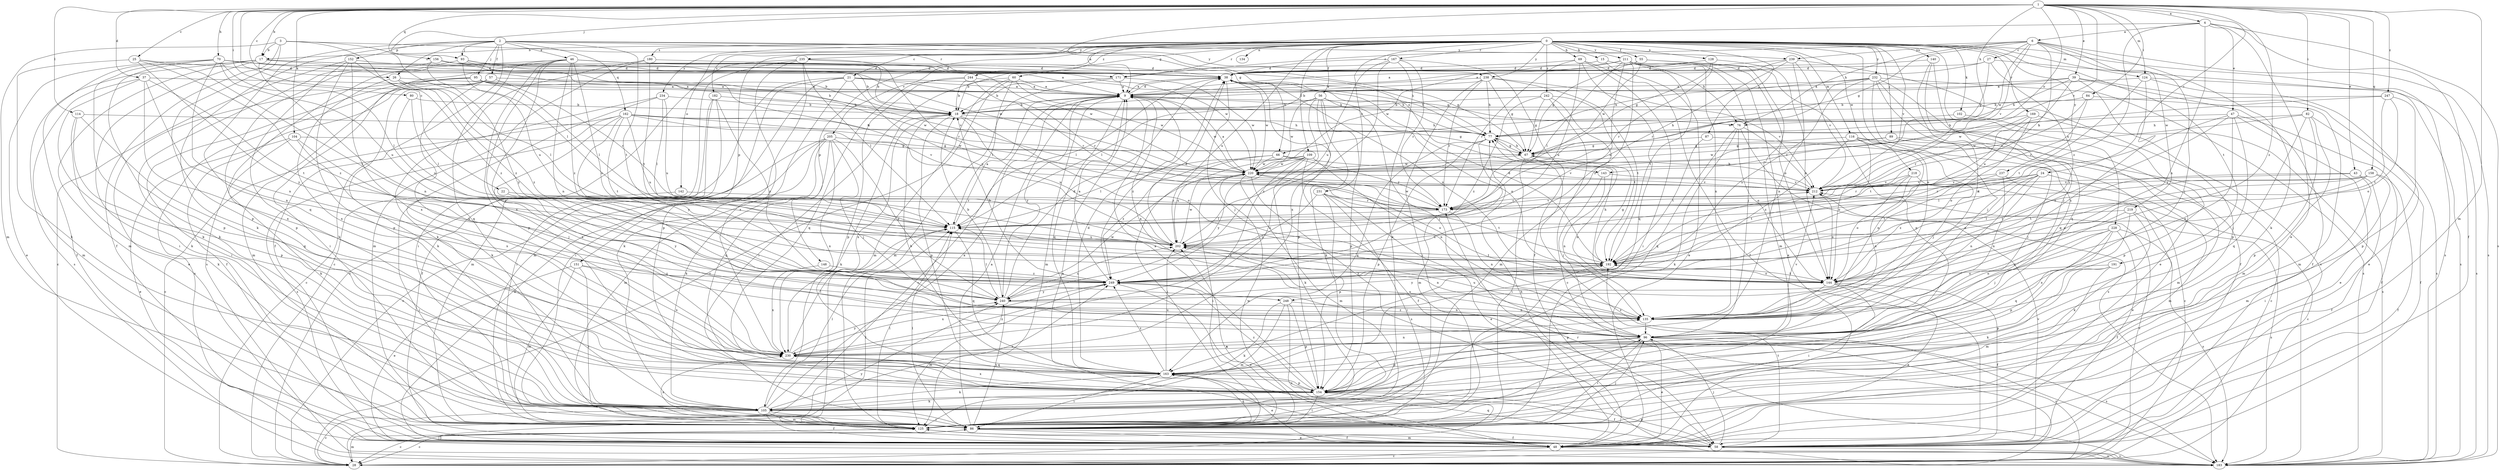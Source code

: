 strict digraph  {
0;
1;
2;
3;
4;
6;
9;
15;
17;
18;
21;
22;
24;
25;
26;
27;
28;
37;
38;
39;
43;
46;
47;
48;
55;
56;
57;
58;
60;
66;
67;
69;
70;
76;
77;
80;
82;
84;
86;
87;
89;
93;
95;
96;
102;
104;
105;
109;
114;
115;
116;
124;
125;
128;
134;
135;
140;
142;
143;
144;
148;
151;
152;
154;
156;
158;
162;
163;
167;
169;
171;
173;
180;
182;
183;
191;
192;
202;
205;
211;
212;
218;
219;
220;
228;
230;
231;
232;
234;
235;
237;
238;
239;
240;
242;
244;
247;
248;
249;
0 -> 15  [label=b];
0 -> 17  [label=b];
0 -> 21  [label=c];
0 -> 55  [label=f];
0 -> 56  [label=f];
0 -> 60  [label=g];
0 -> 69  [label=h];
0 -> 87  [label=j];
0 -> 89  [label=j];
0 -> 102  [label=k];
0 -> 109  [label=l];
0 -> 116  [label=m];
0 -> 124  [label=m];
0 -> 128  [label=n];
0 -> 134  [label=n];
0 -> 135  [label=n];
0 -> 140  [label=o];
0 -> 142  [label=o];
0 -> 148  [label=p];
0 -> 151  [label=p];
0 -> 167  [label=r];
0 -> 169  [label=r];
0 -> 171  [label=r];
0 -> 180  [label=s];
0 -> 182  [label=s];
0 -> 183  [label=s];
0 -> 191  [label=t];
0 -> 202  [label=u];
0 -> 205  [label=v];
0 -> 211  [label=v];
0 -> 212  [label=v];
0 -> 218  [label=w];
0 -> 228  [label=x];
0 -> 231  [label=y];
0 -> 232  [label=y];
0 -> 234  [label=y];
0 -> 235  [label=y];
0 -> 237  [label=y];
0 -> 238  [label=y];
0 -> 242  [label=z];
0 -> 244  [label=z];
1 -> 4  [label=a];
1 -> 17  [label=b];
1 -> 22  [label=c];
1 -> 24  [label=c];
1 -> 25  [label=c];
1 -> 26  [label=c];
1 -> 37  [label=d];
1 -> 39  [label=e];
1 -> 43  [label=e];
1 -> 66  [label=g];
1 -> 70  [label=h];
1 -> 76  [label=h];
1 -> 80  [label=i];
1 -> 82  [label=i];
1 -> 84  [label=i];
1 -> 93  [label=j];
1 -> 104  [label=k];
1 -> 114  [label=l];
1 -> 124  [label=m];
1 -> 125  [label=m];
1 -> 143  [label=o];
1 -> 156  [label=q];
1 -> 158  [label=q];
1 -> 212  [label=v];
1 -> 247  [label=z];
1 -> 248  [label=z];
2 -> 26  [label=c];
2 -> 46  [label=e];
2 -> 57  [label=f];
2 -> 58  [label=f];
2 -> 93  [label=j];
2 -> 95  [label=j];
2 -> 105  [label=k];
2 -> 143  [label=o];
2 -> 152  [label=p];
2 -> 162  [label=q];
2 -> 163  [label=q];
2 -> 192  [label=t];
2 -> 238  [label=y];
2 -> 239  [label=y];
3 -> 17  [label=b];
3 -> 58  [label=f];
3 -> 115  [label=l];
3 -> 125  [label=m];
3 -> 154  [label=p];
3 -> 171  [label=r];
3 -> 248  [label=z];
4 -> 6  [label=a];
4 -> 9  [label=a];
4 -> 47  [label=e];
4 -> 48  [label=e];
4 -> 58  [label=f];
4 -> 135  [label=n];
4 -> 183  [label=s];
4 -> 249  [label=z];
6 -> 27  [label=c];
6 -> 66  [label=g];
6 -> 76  [label=h];
6 -> 96  [label=j];
6 -> 105  [label=k];
6 -> 171  [label=r];
6 -> 173  [label=r];
6 -> 183  [label=s];
6 -> 212  [label=v];
6 -> 219  [label=w];
6 -> 220  [label=w];
6 -> 239  [label=y];
9 -> 18  [label=b];
9 -> 28  [label=c];
9 -> 38  [label=d];
9 -> 76  [label=h];
9 -> 125  [label=m];
9 -> 163  [label=q];
9 -> 220  [label=w];
9 -> 240  [label=y];
9 -> 249  [label=z];
15 -> 38  [label=d];
15 -> 48  [label=e];
15 -> 76  [label=h];
17 -> 18  [label=b];
17 -> 38  [label=d];
17 -> 58  [label=f];
17 -> 86  [label=i];
17 -> 125  [label=m];
17 -> 135  [label=n];
17 -> 183  [label=s];
17 -> 212  [label=v];
18 -> 77  [label=h];
18 -> 105  [label=k];
18 -> 144  [label=o];
18 -> 154  [label=p];
18 -> 202  [label=u];
18 -> 230  [label=x];
21 -> 9  [label=a];
21 -> 28  [label=c];
21 -> 77  [label=h];
21 -> 86  [label=i];
21 -> 105  [label=k];
21 -> 125  [label=m];
21 -> 173  [label=r];
21 -> 202  [label=u];
22 -> 173  [label=r];
22 -> 240  [label=y];
24 -> 125  [label=m];
24 -> 135  [label=n];
24 -> 144  [label=o];
24 -> 173  [label=r];
24 -> 192  [label=t];
24 -> 212  [label=v];
24 -> 249  [label=z];
25 -> 38  [label=d];
25 -> 105  [label=k];
25 -> 192  [label=t];
25 -> 240  [label=y];
25 -> 249  [label=z];
26 -> 9  [label=a];
26 -> 115  [label=l];
26 -> 230  [label=x];
26 -> 249  [label=z];
27 -> 9  [label=a];
27 -> 38  [label=d];
27 -> 67  [label=g];
27 -> 183  [label=s];
27 -> 240  [label=y];
28 -> 125  [label=m];
28 -> 212  [label=v];
37 -> 9  [label=a];
37 -> 105  [label=k];
37 -> 125  [label=m];
37 -> 135  [label=n];
37 -> 192  [label=t];
37 -> 230  [label=x];
38 -> 9  [label=a];
38 -> 77  [label=h];
38 -> 96  [label=j];
38 -> 115  [label=l];
38 -> 144  [label=o];
38 -> 154  [label=p];
38 -> 220  [label=w];
39 -> 9  [label=a];
39 -> 18  [label=b];
39 -> 58  [label=f];
39 -> 77  [label=h];
39 -> 154  [label=p];
39 -> 183  [label=s];
39 -> 202  [label=u];
43 -> 58  [label=f];
43 -> 125  [label=m];
43 -> 192  [label=t];
43 -> 212  [label=v];
46 -> 18  [label=b];
46 -> 38  [label=d];
46 -> 67  [label=g];
46 -> 86  [label=i];
46 -> 96  [label=j];
46 -> 135  [label=n];
46 -> 144  [label=o];
46 -> 154  [label=p];
46 -> 163  [label=q];
46 -> 183  [label=s];
46 -> 220  [label=w];
46 -> 230  [label=x];
46 -> 249  [label=z];
47 -> 48  [label=e];
47 -> 58  [label=f];
47 -> 77  [label=h];
47 -> 96  [label=j];
47 -> 135  [label=n];
47 -> 144  [label=o];
47 -> 192  [label=t];
48 -> 28  [label=c];
48 -> 77  [label=h];
48 -> 86  [label=i];
48 -> 183  [label=s];
48 -> 202  [label=u];
48 -> 240  [label=y];
55 -> 38  [label=d];
55 -> 67  [label=g];
55 -> 125  [label=m];
55 -> 154  [label=p];
55 -> 220  [label=w];
56 -> 18  [label=b];
56 -> 96  [label=j];
56 -> 105  [label=k];
56 -> 144  [label=o];
56 -> 154  [label=p];
56 -> 220  [label=w];
56 -> 230  [label=x];
56 -> 249  [label=z];
57 -> 9  [label=a];
57 -> 58  [label=f];
57 -> 105  [label=k];
57 -> 173  [label=r];
57 -> 183  [label=s];
57 -> 230  [label=x];
58 -> 9  [label=a];
58 -> 96  [label=j];
58 -> 115  [label=l];
58 -> 125  [label=m];
58 -> 154  [label=p];
58 -> 163  [label=q];
58 -> 183  [label=s];
58 -> 192  [label=t];
58 -> 212  [label=v];
60 -> 9  [label=a];
60 -> 28  [label=c];
60 -> 86  [label=i];
60 -> 115  [label=l];
60 -> 125  [label=m];
60 -> 220  [label=w];
66 -> 86  [label=i];
66 -> 173  [label=r];
66 -> 212  [label=v];
66 -> 220  [label=w];
66 -> 249  [label=z];
67 -> 77  [label=h];
67 -> 86  [label=i];
67 -> 135  [label=n];
67 -> 183  [label=s];
67 -> 220  [label=w];
69 -> 38  [label=d];
69 -> 58  [label=f];
69 -> 86  [label=i];
69 -> 163  [label=q];
69 -> 173  [label=r];
69 -> 202  [label=u];
70 -> 9  [label=a];
70 -> 38  [label=d];
70 -> 48  [label=e];
70 -> 105  [label=k];
70 -> 115  [label=l];
70 -> 135  [label=n];
70 -> 154  [label=p];
70 -> 202  [label=u];
70 -> 212  [label=v];
76 -> 9  [label=a];
76 -> 105  [label=k];
76 -> 144  [label=o];
76 -> 163  [label=q];
76 -> 183  [label=s];
76 -> 212  [label=v];
77 -> 67  [label=g];
77 -> 125  [label=m];
77 -> 154  [label=p];
77 -> 163  [label=q];
80 -> 18  [label=b];
80 -> 115  [label=l];
80 -> 202  [label=u];
82 -> 58  [label=f];
82 -> 77  [label=h];
82 -> 125  [label=m];
82 -> 154  [label=p];
82 -> 163  [label=q];
82 -> 220  [label=w];
84 -> 18  [label=b];
84 -> 125  [label=m];
84 -> 173  [label=r];
84 -> 212  [label=v];
86 -> 9  [label=a];
86 -> 28  [label=c];
86 -> 48  [label=e];
86 -> 58  [label=f];
86 -> 96  [label=j];
86 -> 115  [label=l];
86 -> 163  [label=q];
86 -> 220  [label=w];
86 -> 240  [label=y];
87 -> 28  [label=c];
87 -> 67  [label=g];
87 -> 192  [label=t];
89 -> 67  [label=g];
89 -> 96  [label=j];
89 -> 125  [label=m];
89 -> 220  [label=w];
93 -> 18  [label=b];
93 -> 38  [label=d];
93 -> 154  [label=p];
93 -> 202  [label=u];
93 -> 220  [label=w];
95 -> 9  [label=a];
95 -> 18  [label=b];
95 -> 48  [label=e];
95 -> 86  [label=i];
95 -> 115  [label=l];
95 -> 125  [label=m];
95 -> 220  [label=w];
96 -> 9  [label=a];
96 -> 28  [label=c];
96 -> 48  [label=e];
96 -> 86  [label=i];
96 -> 154  [label=p];
96 -> 183  [label=s];
96 -> 202  [label=u];
96 -> 212  [label=v];
96 -> 230  [label=x];
96 -> 249  [label=z];
102 -> 77  [label=h];
102 -> 154  [label=p];
104 -> 48  [label=e];
104 -> 67  [label=g];
104 -> 96  [label=j];
104 -> 105  [label=k];
104 -> 230  [label=x];
105 -> 9  [label=a];
105 -> 28  [label=c];
105 -> 58  [label=f];
105 -> 86  [label=i];
105 -> 115  [label=l];
105 -> 125  [label=m];
105 -> 249  [label=z];
109 -> 58  [label=f];
109 -> 105  [label=k];
109 -> 115  [label=l];
109 -> 135  [label=n];
109 -> 202  [label=u];
109 -> 220  [label=w];
109 -> 230  [label=x];
109 -> 240  [label=y];
114 -> 77  [label=h];
114 -> 105  [label=k];
114 -> 154  [label=p];
114 -> 163  [label=q];
115 -> 9  [label=a];
115 -> 163  [label=q];
115 -> 202  [label=u];
116 -> 28  [label=c];
116 -> 67  [label=g];
116 -> 96  [label=j];
116 -> 135  [label=n];
116 -> 144  [label=o];
116 -> 249  [label=z];
124 -> 9  [label=a];
124 -> 48  [label=e];
124 -> 135  [label=n];
124 -> 183  [label=s];
124 -> 192  [label=t];
125 -> 28  [label=c];
125 -> 58  [label=f];
125 -> 96  [label=j];
125 -> 115  [label=l];
125 -> 192  [label=t];
125 -> 230  [label=x];
128 -> 38  [label=d];
128 -> 67  [label=g];
128 -> 144  [label=o];
128 -> 173  [label=r];
135 -> 96  [label=j];
135 -> 202  [label=u];
140 -> 38  [label=d];
140 -> 96  [label=j];
140 -> 135  [label=n];
140 -> 163  [label=q];
142 -> 86  [label=i];
142 -> 173  [label=r];
143 -> 96  [label=j];
143 -> 135  [label=n];
143 -> 212  [label=v];
144 -> 48  [label=e];
144 -> 58  [label=f];
144 -> 77  [label=h];
144 -> 86  [label=i];
144 -> 154  [label=p];
144 -> 192  [label=t];
148 -> 230  [label=x];
148 -> 249  [label=z];
151 -> 48  [label=e];
151 -> 86  [label=i];
151 -> 125  [label=m];
151 -> 230  [label=x];
151 -> 249  [label=z];
152 -> 28  [label=c];
152 -> 38  [label=d];
152 -> 105  [label=k];
152 -> 154  [label=p];
152 -> 230  [label=x];
152 -> 249  [label=z];
154 -> 9  [label=a];
154 -> 58  [label=f];
154 -> 86  [label=i];
154 -> 105  [label=k];
154 -> 230  [label=x];
154 -> 249  [label=z];
156 -> 38  [label=d];
156 -> 77  [label=h];
156 -> 105  [label=k];
156 -> 220  [label=w];
156 -> 240  [label=y];
158 -> 58  [label=f];
158 -> 86  [label=i];
158 -> 115  [label=l];
158 -> 144  [label=o];
158 -> 192  [label=t];
158 -> 212  [label=v];
162 -> 28  [label=c];
162 -> 67  [label=g];
162 -> 77  [label=h];
162 -> 183  [label=s];
162 -> 192  [label=t];
162 -> 202  [label=u];
162 -> 212  [label=v];
162 -> 220  [label=w];
162 -> 230  [label=x];
162 -> 240  [label=y];
163 -> 18  [label=b];
163 -> 38  [label=d];
163 -> 48  [label=e];
163 -> 86  [label=i];
163 -> 105  [label=k];
163 -> 154  [label=p];
163 -> 202  [label=u];
163 -> 249  [label=z];
167 -> 18  [label=b];
167 -> 38  [label=d];
167 -> 58  [label=f];
167 -> 105  [label=k];
167 -> 173  [label=r];
167 -> 202  [label=u];
167 -> 230  [label=x];
169 -> 77  [label=h];
169 -> 144  [label=o];
169 -> 173  [label=r];
169 -> 183  [label=s];
169 -> 192  [label=t];
171 -> 9  [label=a];
171 -> 18  [label=b];
171 -> 125  [label=m];
171 -> 220  [label=w];
173 -> 115  [label=l];
173 -> 135  [label=n];
173 -> 212  [label=v];
173 -> 220  [label=w];
180 -> 38  [label=d];
180 -> 105  [label=k];
180 -> 125  [label=m];
180 -> 192  [label=t];
182 -> 18  [label=b];
182 -> 58  [label=f];
182 -> 86  [label=i];
182 -> 125  [label=m];
182 -> 249  [label=z];
183 -> 173  [label=r];
191 -> 105  [label=k];
191 -> 125  [label=m];
191 -> 144  [label=o];
191 -> 154  [label=p];
192 -> 38  [label=d];
192 -> 67  [label=g];
192 -> 144  [label=o];
192 -> 240  [label=y];
192 -> 249  [label=z];
202 -> 38  [label=d];
202 -> 135  [label=n];
202 -> 192  [label=t];
202 -> 220  [label=w];
205 -> 28  [label=c];
205 -> 48  [label=e];
205 -> 67  [label=g];
205 -> 96  [label=j];
205 -> 105  [label=k];
205 -> 125  [label=m];
205 -> 163  [label=q];
205 -> 230  [label=x];
205 -> 240  [label=y];
211 -> 38  [label=d];
211 -> 48  [label=e];
211 -> 96  [label=j];
211 -> 115  [label=l];
211 -> 135  [label=n];
211 -> 144  [label=o];
211 -> 192  [label=t];
211 -> 202  [label=u];
211 -> 220  [label=w];
211 -> 249  [label=z];
212 -> 77  [label=h];
212 -> 144  [label=o];
212 -> 173  [label=r];
218 -> 28  [label=c];
218 -> 135  [label=n];
218 -> 144  [label=o];
218 -> 173  [label=r];
218 -> 212  [label=v];
219 -> 105  [label=k];
219 -> 115  [label=l];
219 -> 135  [label=n];
219 -> 183  [label=s];
219 -> 230  [label=x];
220 -> 9  [label=a];
220 -> 86  [label=i];
220 -> 125  [label=m];
220 -> 144  [label=o];
220 -> 183  [label=s];
220 -> 212  [label=v];
228 -> 58  [label=f];
228 -> 96  [label=j];
228 -> 135  [label=n];
228 -> 154  [label=p];
228 -> 163  [label=q];
228 -> 183  [label=s];
228 -> 202  [label=u];
230 -> 115  [label=l];
230 -> 135  [label=n];
230 -> 163  [label=q];
230 -> 240  [label=y];
230 -> 249  [label=z];
231 -> 48  [label=e];
231 -> 86  [label=i];
231 -> 154  [label=p];
231 -> 173  [label=r];
231 -> 192  [label=t];
231 -> 249  [label=z];
232 -> 9  [label=a];
232 -> 48  [label=e];
232 -> 58  [label=f];
232 -> 77  [label=h];
232 -> 96  [label=j];
232 -> 163  [label=q];
232 -> 183  [label=s];
232 -> 220  [label=w];
232 -> 249  [label=z];
234 -> 18  [label=b];
234 -> 28  [label=c];
234 -> 105  [label=k];
234 -> 115  [label=l];
234 -> 202  [label=u];
235 -> 28  [label=c];
235 -> 38  [label=d];
235 -> 86  [label=i];
235 -> 115  [label=l];
235 -> 154  [label=p];
235 -> 173  [label=r];
235 -> 230  [label=x];
237 -> 48  [label=e];
237 -> 135  [label=n];
237 -> 192  [label=t];
237 -> 212  [label=v];
238 -> 9  [label=a];
238 -> 67  [label=g];
238 -> 77  [label=h];
238 -> 86  [label=i];
238 -> 115  [label=l];
238 -> 173  [label=r];
238 -> 192  [label=t];
238 -> 212  [label=v];
239 -> 9  [label=a];
239 -> 38  [label=d];
239 -> 135  [label=n];
239 -> 173  [label=r];
239 -> 183  [label=s];
239 -> 212  [label=v];
240 -> 18  [label=b];
240 -> 38  [label=d];
240 -> 115  [label=l];
240 -> 125  [label=m];
240 -> 135  [label=n];
240 -> 202  [label=u];
240 -> 220  [label=w];
242 -> 18  [label=b];
242 -> 28  [label=c];
242 -> 67  [label=g];
242 -> 125  [label=m];
242 -> 192  [label=t];
242 -> 249  [label=z];
244 -> 9  [label=a];
244 -> 18  [label=b];
244 -> 154  [label=p];
244 -> 163  [label=q];
244 -> 173  [label=r];
247 -> 18  [label=b];
247 -> 144  [label=o];
247 -> 154  [label=p];
247 -> 192  [label=t];
247 -> 220  [label=w];
248 -> 28  [label=c];
248 -> 105  [label=k];
248 -> 125  [label=m];
248 -> 135  [label=n];
248 -> 154  [label=p];
249 -> 9  [label=a];
249 -> 18  [label=b];
249 -> 48  [label=e];
249 -> 230  [label=x];
249 -> 240  [label=y];
}
